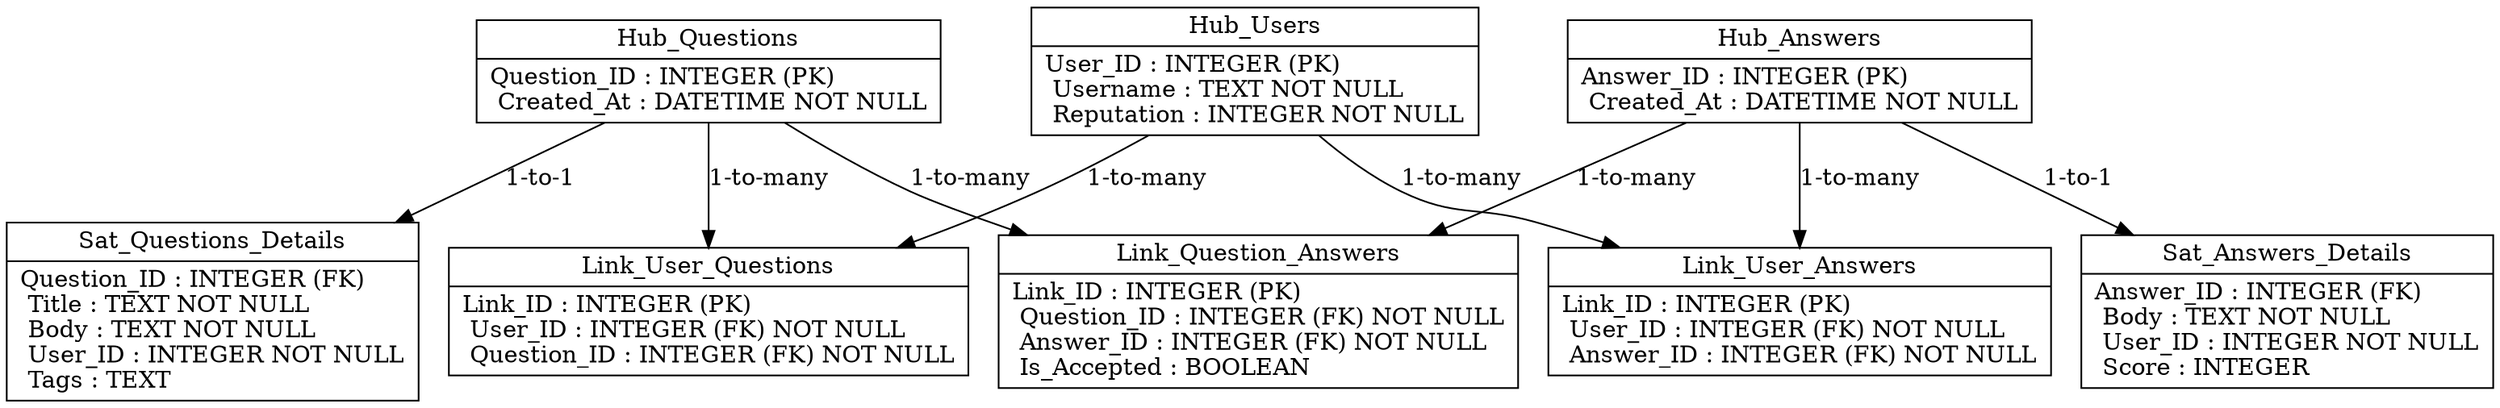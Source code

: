 digraph "ER Diagram" {
	node [shape=record]
	Hub_Questions [label="{
    Hub_Questions |
    Question_ID : INTEGER (PK)\l
    Created_At : DATETIME NOT NULL\l
}"]
	Hub_Answers [label="{
    Hub_Answers |
    Answer_ID : INTEGER (PK)\l
    Created_At : DATETIME NOT NULL\l
}"]
	Hub_Users [label="{
    Hub_Users |
    User_ID : INTEGER (PK)\l
    Username : TEXT NOT NULL\l
    Reputation : INTEGER NOT NULL\l
}"]
	Sat_Questions_Details [label="{
    Sat_Questions_Details |
    Question_ID : INTEGER (FK)\l
    Title : TEXT NOT NULL\l
    Body : TEXT NOT NULL\l
    User_ID : INTEGER NOT NULL\l
    Tags : TEXT\l
}"]
	Sat_Answers_Details [label="{
    Sat_Answers_Details |
    Answer_ID : INTEGER (FK)\l
    Body : TEXT NOT NULL\l
    User_ID : INTEGER NOT NULL\l
    Score : INTEGER\l
}"]
	Link_Question_Answers [label="{
    Link_Question_Answers |
    Link_ID : INTEGER (PK)\l
    Question_ID : INTEGER (FK) NOT NULL\l
    Answer_ID : INTEGER (FK) NOT NULL\l
    Is_Accepted : BOOLEAN\l
}"]
	Link_User_Questions [label="{
    Link_User_Questions |
    Link_ID : INTEGER (PK)\l
    User_ID : INTEGER (FK) NOT NULL\l
    Question_ID : INTEGER (FK) NOT NULL\l
}"]
	Link_User_Answers [label="{
    Link_User_Answers |
    Link_ID : INTEGER (PK)\l
    User_ID : INTEGER (FK) NOT NULL\l
    Answer_ID : INTEGER (FK) NOT NULL\l
}"]
	Hub_Questions -> Sat_Questions_Details [label="1-to-1"]
	Hub_Answers -> Sat_Answers_Details [label="1-to-1"]
	Hub_Questions -> Link_Question_Answers [label="1-to-many"]
	Hub_Answers -> Link_Question_Answers [label="1-to-many"]
	Hub_Users -> Link_User_Questions [label="1-to-many"]
	Hub_Questions -> Link_User_Questions [label="1-to-many"]
	Hub_Users -> Link_User_Answers [label="1-to-many"]
	Hub_Answers -> Link_User_Answers [label="1-to-many"]
}
